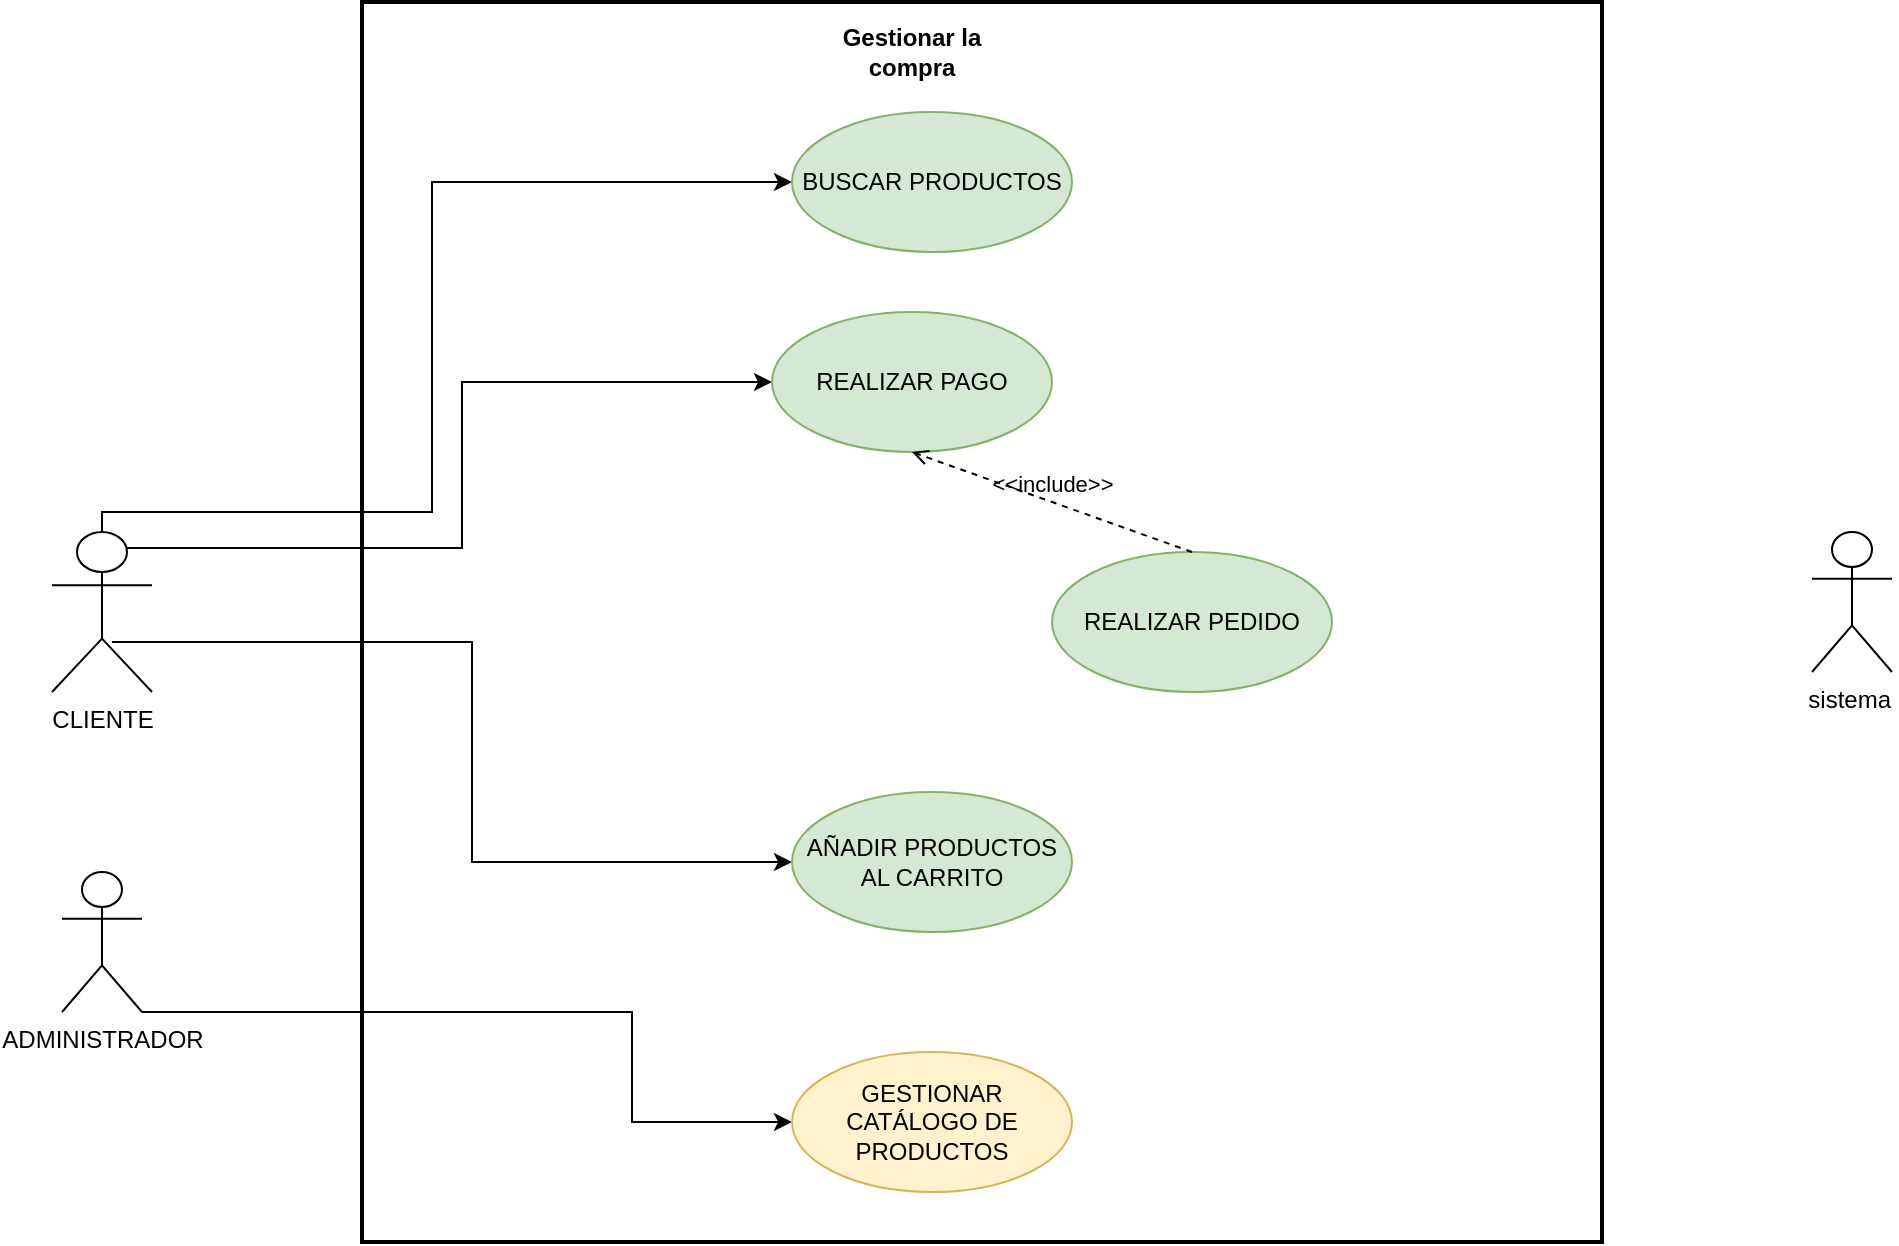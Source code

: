 <mxfile version="24.8.3">
  <diagram name="Página-1" id="ARPx_ute6YUo1yinALiA">
    <mxGraphModel dx="1434" dy="750" grid="1" gridSize="10" guides="1" tooltips="1" connect="1" arrows="1" fold="1" page="1" pageScale="1" pageWidth="1169" pageHeight="1654" math="0" shadow="0">
      <root>
        <mxCell id="0" />
        <mxCell id="1" parent="0" />
        <mxCell id="usopbkgO_LE9u6HZXmKx-1" value="" style="whiteSpace=wrap;html=1;aspect=fixed;fillColor=none;strokeWidth=2;" parent="1" vertex="1">
          <mxGeometry x="285" y="65" width="620" height="620" as="geometry" />
        </mxCell>
        <mxCell id="usopbkgO_LE9u6HZXmKx-11" style="edgeStyle=orthogonalEdgeStyle;rounded=0;orthogonalLoop=1;jettySize=auto;html=1;entryX=0;entryY=0.5;entryDx=0;entryDy=0;exitX=0.5;exitY=0;exitDx=0;exitDy=0;exitPerimeter=0;" parent="1" source="usopbkgO_LE9u6HZXmKx-2" target="usopbkgO_LE9u6HZXmKx-6" edge="1">
          <mxGeometry relative="1" as="geometry">
            <mxPoint x="190" y="470" as="sourcePoint" />
            <Array as="points">
              <mxPoint x="155" y="320" />
              <mxPoint x="320" y="320" />
              <mxPoint x="320" y="155" />
            </Array>
          </mxGeometry>
        </mxCell>
        <mxCell id="usopbkgO_LE9u6HZXmKx-13" style="edgeStyle=orthogonalEdgeStyle;rounded=0;orthogonalLoop=1;jettySize=auto;html=1;exitX=0.6;exitY=0.688;exitDx=0;exitDy=0;exitPerimeter=0;entryX=0;entryY=0.5;entryDx=0;entryDy=0;" parent="1" source="usopbkgO_LE9u6HZXmKx-2" target="usopbkgO_LE9u6HZXmKx-5" edge="1">
          <mxGeometry relative="1" as="geometry" />
        </mxCell>
        <mxCell id="usopbkgO_LE9u6HZXmKx-14" style="edgeStyle=orthogonalEdgeStyle;rounded=0;orthogonalLoop=1;jettySize=auto;html=1;exitX=0.75;exitY=0.1;exitDx=0;exitDy=0;exitPerimeter=0;entryX=0;entryY=0.5;entryDx=0;entryDy=0;" parent="1" source="usopbkgO_LE9u6HZXmKx-2" target="usopbkgO_LE9u6HZXmKx-7" edge="1">
          <mxGeometry relative="1" as="geometry" />
        </mxCell>
        <mxCell id="usopbkgO_LE9u6HZXmKx-2" value="CLIENTE" style="shape=umlActor;html=1;verticalLabelPosition=bottom;verticalAlign=top;align=center;" parent="1" vertex="1">
          <mxGeometry x="130" y="330" width="50" height="80" as="geometry" />
        </mxCell>
        <mxCell id="usopbkgO_LE9u6HZXmKx-10" style="edgeStyle=orthogonalEdgeStyle;rounded=0;orthogonalLoop=1;jettySize=auto;html=1;exitX=1;exitY=1;exitDx=0;exitDy=0;exitPerimeter=0;entryX=0;entryY=0.5;entryDx=0;entryDy=0;" parent="1" source="usopbkgO_LE9u6HZXmKx-3" target="usopbkgO_LE9u6HZXmKx-9" edge="1">
          <mxGeometry relative="1" as="geometry">
            <Array as="points">
              <mxPoint x="420" y="570" />
              <mxPoint x="420" y="625" />
            </Array>
          </mxGeometry>
        </mxCell>
        <mxCell id="usopbkgO_LE9u6HZXmKx-3" value="ADMINISTRADOR&lt;div&gt;&lt;br&gt;&lt;/div&gt;" style="shape=umlActor;html=1;verticalLabelPosition=bottom;verticalAlign=top;align=center;" parent="1" vertex="1">
          <mxGeometry x="135" y="500" width="40" height="70" as="geometry" />
        </mxCell>
        <mxCell id="usopbkgO_LE9u6HZXmKx-5" value="AÑADIR PRODUCTOS AL CARRITO" style="ellipse;whiteSpace=wrap;html=1;fillColor=#d5e8d4;strokeColor=#82b366;" parent="1" vertex="1">
          <mxGeometry x="500" y="460" width="140" height="70" as="geometry" />
        </mxCell>
        <mxCell id="usopbkgO_LE9u6HZXmKx-6" value="BUSCAR PRODUCTOS" style="ellipse;whiteSpace=wrap;html=1;fillColor=#d5e8d4;strokeColor=#82b366;" parent="1" vertex="1">
          <mxGeometry x="500" y="120" width="140" height="70" as="geometry" />
        </mxCell>
        <mxCell id="usopbkgO_LE9u6HZXmKx-7" value="REALIZAR PAGO" style="ellipse;whiteSpace=wrap;html=1;fillColor=#d5e8d4;strokeColor=#82b366;" parent="1" vertex="1">
          <mxGeometry x="490" y="220" width="140" height="70" as="geometry" />
        </mxCell>
        <mxCell id="usopbkgO_LE9u6HZXmKx-8" value="REALIZAR PEDIDO" style="ellipse;whiteSpace=wrap;html=1;fillColor=#d5e8d4;strokeColor=#82b366;" parent="1" vertex="1">
          <mxGeometry x="630" y="340" width="140" height="70" as="geometry" />
        </mxCell>
        <mxCell id="usopbkgO_LE9u6HZXmKx-9" value="GESTIONAR CATÁLOGO DE PRODUCTOS" style="ellipse;whiteSpace=wrap;html=1;fillColor=#fff2cc;strokeColor=#d6b656;" parent="1" vertex="1">
          <mxGeometry x="500" y="590" width="140" height="70" as="geometry" />
        </mxCell>
        <mxCell id="usopbkgO_LE9u6HZXmKx-15" value="&amp;lt;&amp;lt;include&amp;gt;&amp;gt;" style="edgeStyle=none;html=1;endArrow=open;verticalAlign=bottom;dashed=1;labelBackgroundColor=none;rounded=0;entryX=0.5;entryY=1;entryDx=0;entryDy=0;exitX=0.5;exitY=0;exitDx=0;exitDy=0;" parent="1" source="usopbkgO_LE9u6HZXmKx-8" target="usopbkgO_LE9u6HZXmKx-7" edge="1">
          <mxGeometry width="160" relative="1" as="geometry">
            <mxPoint x="500" y="380" as="sourcePoint" />
            <mxPoint x="640" y="400" as="targetPoint" />
          </mxGeometry>
        </mxCell>
        <mxCell id="usopbkgO_LE9u6HZXmKx-17" value="&lt;div&gt;sistema&amp;nbsp;&lt;/div&gt;" style="shape=umlActor;html=1;verticalLabelPosition=bottom;verticalAlign=top;align=center;" parent="1" vertex="1">
          <mxGeometry x="1010" y="330" width="40" height="70" as="geometry" />
        </mxCell>
        <mxCell id="XKFruiOzS2Bxmwwr4Bl2-2" value="Gestionar la compra" style="rounded=0;whiteSpace=wrap;html=1;fillColor=none;strokeColor=none;fontStyle=1" vertex="1" parent="1">
          <mxGeometry x="510" y="80" width="100" height="20" as="geometry" />
        </mxCell>
      </root>
    </mxGraphModel>
  </diagram>
</mxfile>
